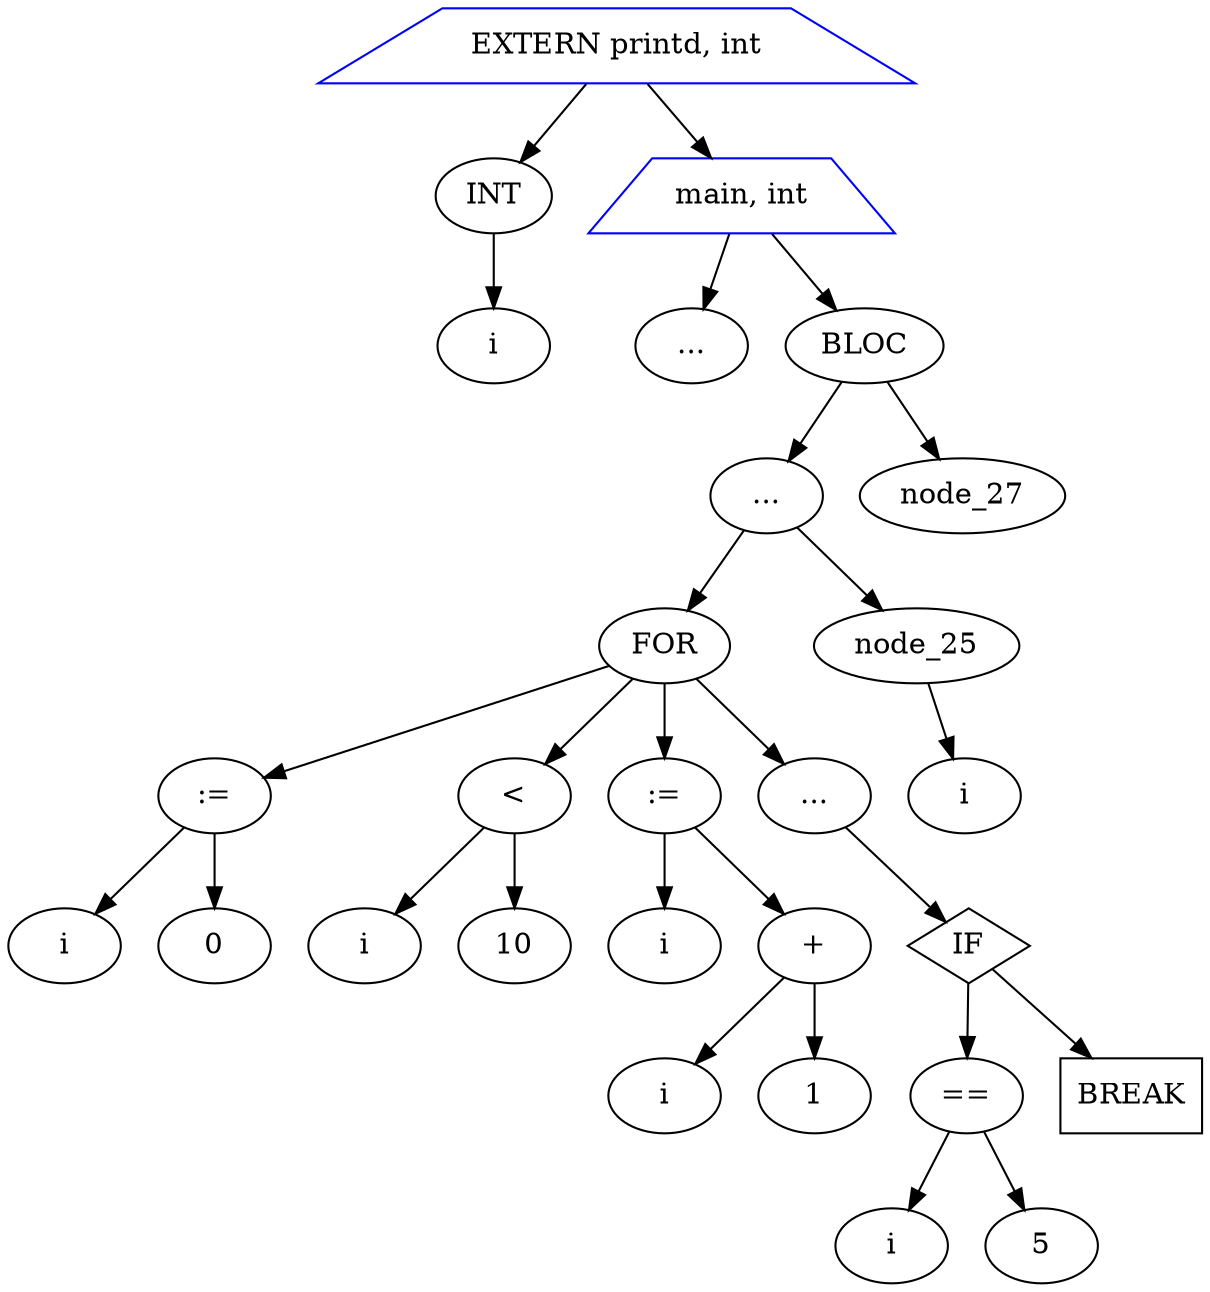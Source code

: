 digraph G {
node_0 [label="EXTERN printd, int"shape=trapezium color=blue];
node_0 -> node_1;
node_1 [label="INT"];
node_1 -> node_2;
node_2 [label="i"];
node_0 -> node_3;
node_3 [label="main, int"shape=trapezium color=blue];
node_3 -> node_4;
node_4 [label="..."];
node_3 -> node_5;
node_5 [label="BLOC"];
node_5 -> node_6;
node_6 [label="..."];
node_6 -> node_7;
node_7 [label="FOR"];
node_7 -> node_8;
node_8 [label=":="];
node_8 -> node_9;
node_9 [label="i"];
node_8 -> node_10;
node_10 [label="0"];
node_7 -> node_11;
node_11 [label="<"];
node_11 -> node_12;
node_12 [label="i"];
node_11 -> node_13;
node_13 [label="10"];
node_7 -> node_14;
node_14 [label=":="];
node_14 -> node_15;
node_15 [label="i"];
node_14 -> node_16;
node_16 [label="+"];
node_16 -> node_17;
node_17 [label="i"];
node_16 -> node_18;
node_18 [label="1"];
node_7 -> node_19;
node_19 [label="..."];
node_19 -> node_20;
node_20 [label="IF"shape=diamond];
node_20 -> node_21;
node_21 [label="=="];
node_21 -> node_22;
node_22 [label="i"];
node_21 -> node_23;
node_23 [label="5"];
node_20 -> node_24;
node_24 [label="BREAK"shape=box];
node_6 -> node_25;
node_25 -> node_26;
node_26 [label="i"];
node_5 -> node_27;
}